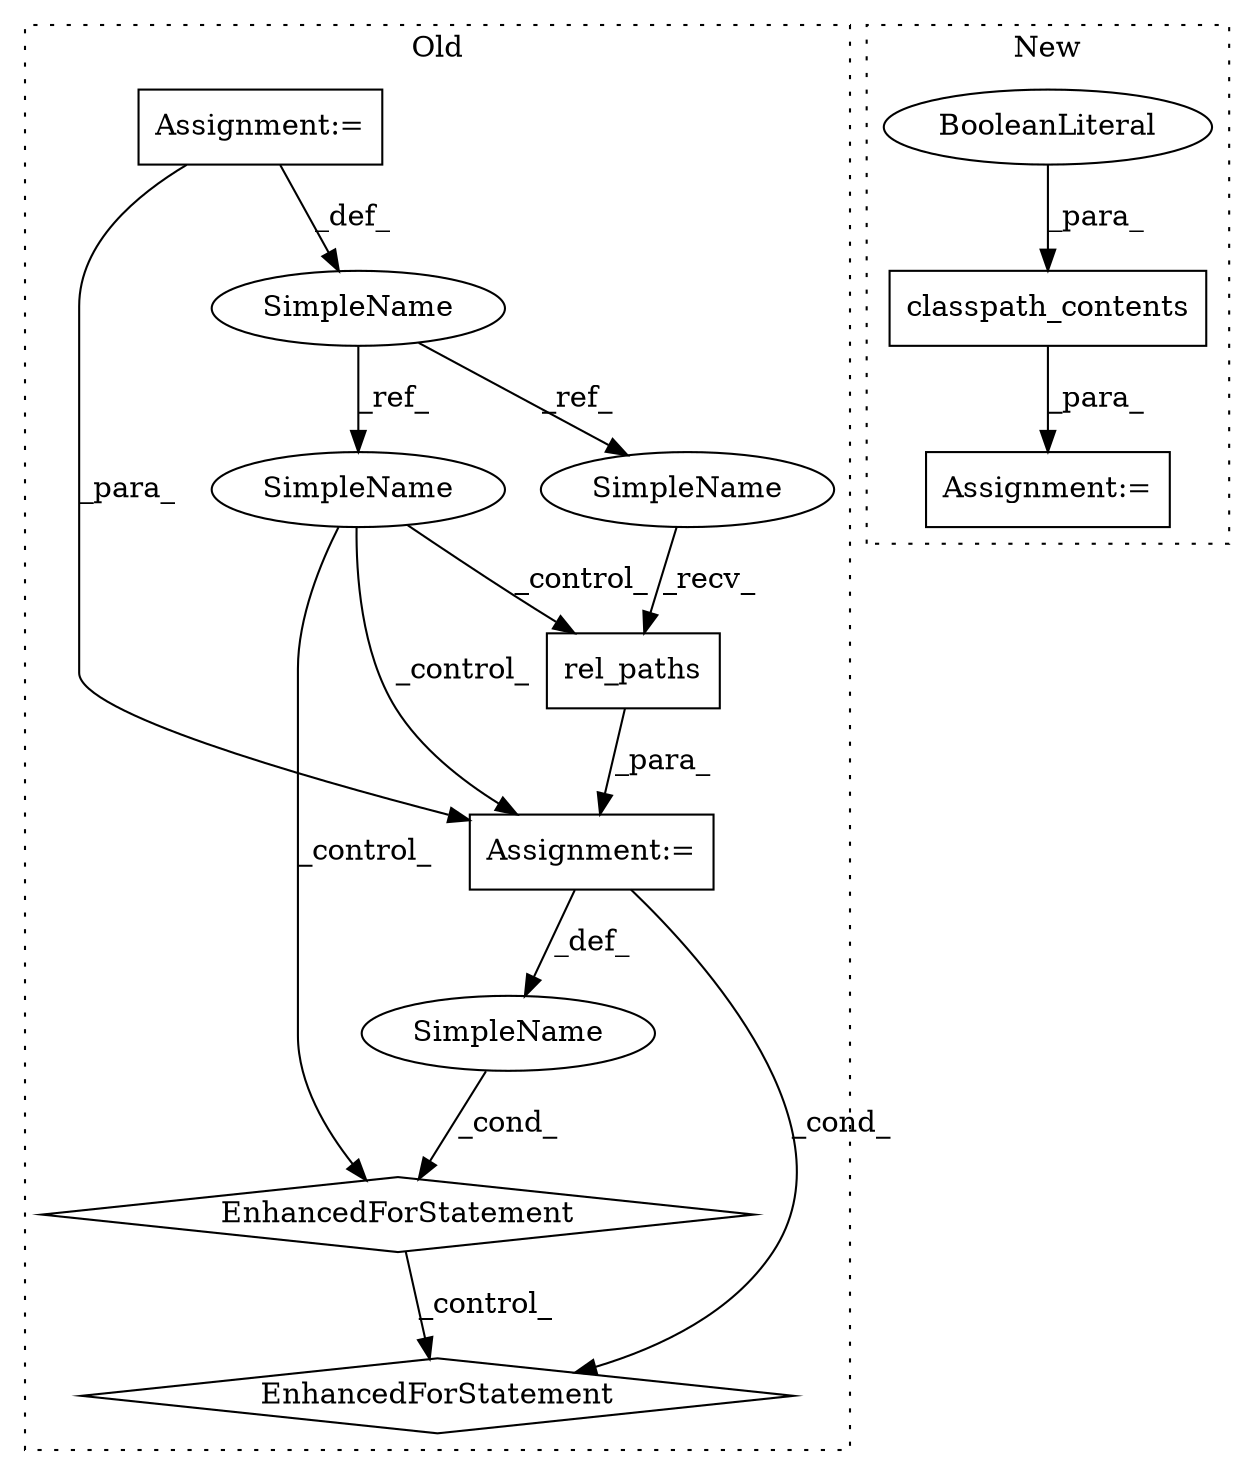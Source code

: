 digraph G {
subgraph cluster0 {
1 [label="EnhancedForStatement" a="70" s="4308,4418" l="69,2" shape="diamond"];
4 [label="rel_paths" a="32" s="4407" l="11" shape="box"];
5 [label="EnhancedForStatement" a="70" s="4430,4508" l="61,2" shape="diamond"];
6 [label="SimpleName" a="42" s="4221" l="15" shape="ellipse"];
7 [label="SimpleName" a="42" s="4381" l="7" shape="ellipse"];
8 [label="Assignment:=" a="7" s="4236" l="1" shape="box"];
9 [label="Assignment:=" a="7" s="4308,4418" l="69,2" shape="box"];
11 [label="SimpleName" a="42" s="4391" l="15" shape="ellipse"];
12 [label="SimpleName" a="42" s="4283" l="15" shape="ellipse"];
label = "Old";
style="dotted";
}
subgraph cluster1 {
2 [label="classpath_contents" a="32" s="4278,4329" l="19,1" shape="box"];
3 [label="BooleanLiteral" a="9" s="4324" l="5" shape="ellipse"];
10 [label="Assignment:=" a="7" s="4263" l="1" shape="box"];
label = "New";
style="dotted";
}
1 -> 5 [label="_control_"];
2 -> 10 [label="_para_"];
3 -> 2 [label="_para_"];
4 -> 9 [label="_para_"];
6 -> 11 [label="_ref_"];
6 -> 12 [label="_ref_"];
7 -> 1 [label="_cond_"];
8 -> 6 [label="_def_"];
8 -> 9 [label="_para_"];
9 -> 7 [label="_def_"];
9 -> 5 [label="_cond_"];
11 -> 4 [label="_recv_"];
12 -> 1 [label="_control_"];
12 -> 4 [label="_control_"];
12 -> 9 [label="_control_"];
}